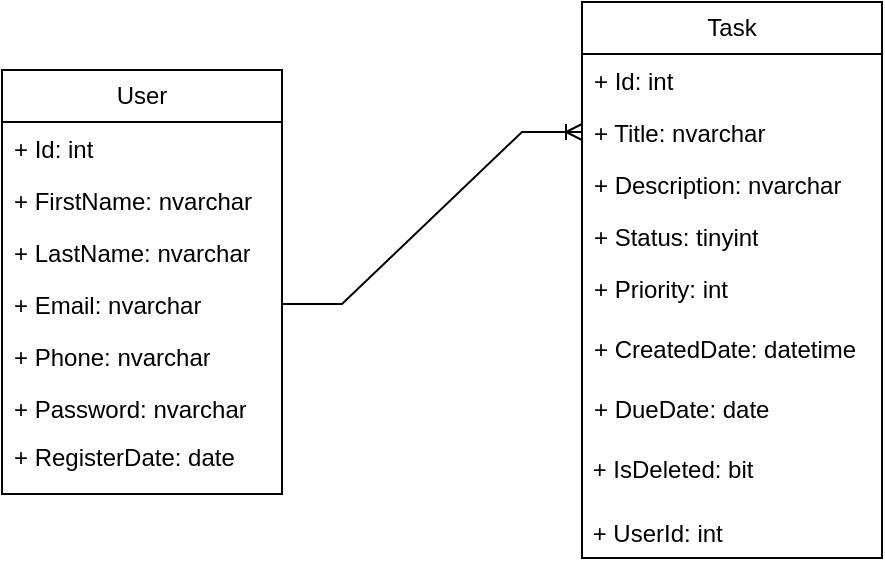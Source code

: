 <mxfile version="24.7.17">
  <diagram name="Page-1" id="G1RfV62ZLYsQI6UCHFzd">
    <mxGraphModel dx="1050" dy="565" grid="1" gridSize="10" guides="1" tooltips="1" connect="1" arrows="1" fold="1" page="1" pageScale="1" pageWidth="850" pageHeight="1100" math="0" shadow="0">
      <root>
        <mxCell id="0" />
        <mxCell id="1" parent="0" />
        <mxCell id="wn96rGdzW4Xo7bCDhsFw-5" value="User" style="swimlane;fontStyle=0;childLayout=stackLayout;horizontal=1;startSize=26;fillColor=none;horizontalStack=0;resizeParent=1;resizeParentMax=0;resizeLast=0;collapsible=1;marginBottom=0;whiteSpace=wrap;html=1;" parent="1" vertex="1">
          <mxGeometry x="30" y="104" width="140" height="212" as="geometry" />
        </mxCell>
        <mxCell id="wn96rGdzW4Xo7bCDhsFw-135" value="+ Id: int" style="text;strokeColor=none;fillColor=none;align=left;verticalAlign=top;spacingLeft=4;spacingRight=4;overflow=hidden;rotatable=0;points=[[0,0.5],[1,0.5]];portConstraint=eastwest;whiteSpace=wrap;html=1;" parent="wn96rGdzW4Xo7bCDhsFw-5" vertex="1">
          <mxGeometry y="26" width="140" height="26" as="geometry" />
        </mxCell>
        <mxCell id="wn96rGdzW4Xo7bCDhsFw-6" value="+ FirstName: nvarchar" style="text;strokeColor=none;fillColor=none;align=left;verticalAlign=top;spacingLeft=4;spacingRight=4;overflow=hidden;rotatable=0;points=[[0,0.5],[1,0.5]];portConstraint=eastwest;whiteSpace=wrap;html=1;" parent="wn96rGdzW4Xo7bCDhsFw-5" vertex="1">
          <mxGeometry y="52" width="140" height="26" as="geometry" />
        </mxCell>
        <mxCell id="wn96rGdzW4Xo7bCDhsFw-7" value="+ LastName: nvarchar" style="text;strokeColor=none;fillColor=none;align=left;verticalAlign=top;spacingLeft=4;spacingRight=4;overflow=hidden;rotatable=0;points=[[0,0.5],[1,0.5]];portConstraint=eastwest;whiteSpace=wrap;html=1;" parent="wn96rGdzW4Xo7bCDhsFw-5" vertex="1">
          <mxGeometry y="78" width="140" height="26" as="geometry" />
        </mxCell>
        <mxCell id="wn96rGdzW4Xo7bCDhsFw-13" value="+ Email: nvarchar" style="text;strokeColor=none;fillColor=none;align=left;verticalAlign=top;spacingLeft=4;spacingRight=4;overflow=hidden;rotatable=0;points=[[0,0.5],[1,0.5]];portConstraint=eastwest;whiteSpace=wrap;html=1;" parent="wn96rGdzW4Xo7bCDhsFw-5" vertex="1">
          <mxGeometry y="104" width="140" height="26" as="geometry" />
        </mxCell>
        <mxCell id="wn96rGdzW4Xo7bCDhsFw-14" value="+ Phone: nvarchar" style="text;strokeColor=none;fillColor=none;align=left;verticalAlign=top;spacingLeft=4;spacingRight=4;overflow=hidden;rotatable=0;points=[[0,0.5],[1,0.5]];portConstraint=eastwest;whiteSpace=wrap;html=1;" parent="wn96rGdzW4Xo7bCDhsFw-5" vertex="1">
          <mxGeometry y="130" width="140" height="26" as="geometry" />
        </mxCell>
        <mxCell id="wn96rGdzW4Xo7bCDhsFw-125" value="+ Password: nvarchar" style="text;strokeColor=none;fillColor=none;align=left;verticalAlign=top;spacingLeft=4;spacingRight=4;overflow=hidden;rotatable=0;points=[[0,0.5],[1,0.5]];portConstraint=eastwest;whiteSpace=wrap;html=1;" parent="wn96rGdzW4Xo7bCDhsFw-5" vertex="1">
          <mxGeometry y="156" width="140" height="24" as="geometry" />
        </mxCell>
        <mxCell id="wn96rGdzW4Xo7bCDhsFw-124" value="+ RegisterDate: date&amp;nbsp;" style="text;strokeColor=none;fillColor=none;align=left;verticalAlign=top;spacingLeft=4;spacingRight=4;overflow=hidden;rotatable=0;points=[[0,0.5],[1,0.5]];portConstraint=eastwest;whiteSpace=wrap;html=1;" parent="wn96rGdzW4Xo7bCDhsFw-5" vertex="1">
          <mxGeometry y="180" width="140" height="32" as="geometry" />
        </mxCell>
        <mxCell id="wn96rGdzW4Xo7bCDhsFw-126" value="Task" style="swimlane;fontStyle=0;childLayout=stackLayout;horizontal=1;startSize=26;fillColor=none;horizontalStack=0;resizeParent=1;resizeParentMax=0;resizeLast=0;collapsible=1;marginBottom=0;whiteSpace=wrap;html=1;" parent="1" vertex="1">
          <mxGeometry x="320" y="70" width="150" height="278" as="geometry" />
        </mxCell>
        <mxCell id="wn96rGdzW4Xo7bCDhsFw-137" value="+ Id: int" style="text;strokeColor=none;fillColor=none;align=left;verticalAlign=top;spacingLeft=4;spacingRight=4;overflow=hidden;rotatable=0;points=[[0,0.5],[1,0.5]];portConstraint=eastwest;whiteSpace=wrap;html=1;" parent="wn96rGdzW4Xo7bCDhsFw-126" vertex="1">
          <mxGeometry y="26" width="150" height="26" as="geometry" />
        </mxCell>
        <mxCell id="wn96rGdzW4Xo7bCDhsFw-127" value="+ Title: nvarchar" style="text;strokeColor=none;fillColor=none;align=left;verticalAlign=top;spacingLeft=4;spacingRight=4;overflow=hidden;rotatable=0;points=[[0,0.5],[1,0.5]];portConstraint=eastwest;whiteSpace=wrap;html=1;" parent="wn96rGdzW4Xo7bCDhsFw-126" vertex="1">
          <mxGeometry y="52" width="150" height="26" as="geometry" />
        </mxCell>
        <mxCell id="wn96rGdzW4Xo7bCDhsFw-128" value="+ Description: nvarchar" style="text;strokeColor=none;fillColor=none;align=left;verticalAlign=top;spacingLeft=4;spacingRight=4;overflow=hidden;rotatable=0;points=[[0,0.5],[1,0.5]];portConstraint=eastwest;whiteSpace=wrap;html=1;" parent="wn96rGdzW4Xo7bCDhsFw-126" vertex="1">
          <mxGeometry y="78" width="150" height="26" as="geometry" />
        </mxCell>
        <mxCell id="wn96rGdzW4Xo7bCDhsFw-130" value="+ Status: tinyint" style="text;strokeColor=none;fillColor=none;align=left;verticalAlign=top;spacingLeft=4;spacingRight=4;overflow=hidden;rotatable=0;points=[[0,0.5],[1,0.5]];portConstraint=eastwest;whiteSpace=wrap;html=1;" parent="wn96rGdzW4Xo7bCDhsFw-126" vertex="1">
          <mxGeometry y="104" width="150" height="26" as="geometry" />
        </mxCell>
        <mxCell id="wn96rGdzW4Xo7bCDhsFw-133" value="+ Priority: int" style="text;strokeColor=none;fillColor=none;align=left;verticalAlign=top;spacingLeft=4;spacingRight=4;overflow=hidden;rotatable=0;points=[[0,0.5],[1,0.5]];portConstraint=eastwest;whiteSpace=wrap;html=1;" parent="wn96rGdzW4Xo7bCDhsFw-126" vertex="1">
          <mxGeometry y="130" width="150" height="30" as="geometry" />
        </mxCell>
        <mxCell id="wn96rGdzW4Xo7bCDhsFw-129" value="+ CreatedDate: datetime" style="text;strokeColor=none;fillColor=none;align=left;verticalAlign=top;spacingLeft=4;spacingRight=4;overflow=hidden;rotatable=0;points=[[0,0.5],[1,0.5]];portConstraint=eastwest;whiteSpace=wrap;html=1;" parent="wn96rGdzW4Xo7bCDhsFw-126" vertex="1">
          <mxGeometry y="160" width="150" height="30" as="geometry" />
        </mxCell>
        <mxCell id="wn96rGdzW4Xo7bCDhsFw-132" value="+ DueDate: date" style="text;strokeColor=none;fillColor=none;align=left;verticalAlign=top;spacingLeft=4;spacingRight=4;overflow=hidden;rotatable=0;points=[[0,0.5],[1,0.5]];portConstraint=eastwest;whiteSpace=wrap;html=1;" parent="wn96rGdzW4Xo7bCDhsFw-126" vertex="1">
          <mxGeometry y="190" width="150" height="30" as="geometry" />
        </mxCell>
        <mxCell id="wn96rGdzW4Xo7bCDhsFw-141" value="&amp;nbsp;+ IsDeleted: bit" style="text;whiteSpace=wrap;html=1;" parent="wn96rGdzW4Xo7bCDhsFw-126" vertex="1">
          <mxGeometry y="220" width="150" height="32" as="geometry" />
        </mxCell>
        <mxCell id="ppFvwXmLkvAH8MtfwHdt-1" value="&amp;nbsp;+ UserId: int" style="text;whiteSpace=wrap;html=1;" vertex="1" parent="wn96rGdzW4Xo7bCDhsFw-126">
          <mxGeometry y="252" width="150" height="26" as="geometry" />
        </mxCell>
        <mxCell id="wn96rGdzW4Xo7bCDhsFw-140" value="" style="edgeStyle=entityRelationEdgeStyle;fontSize=12;html=1;endArrow=ERoneToMany;rounded=0;entryX=0;entryY=0.5;entryDx=0;entryDy=0;exitX=1;exitY=0.5;exitDx=0;exitDy=0;" parent="1" source="wn96rGdzW4Xo7bCDhsFw-13" target="wn96rGdzW4Xo7bCDhsFw-127" edge="1">
          <mxGeometry width="100" height="100" relative="1" as="geometry">
            <mxPoint x="180" y="230" as="sourcePoint" />
            <mxPoint x="370" y="140" as="targetPoint" />
          </mxGeometry>
        </mxCell>
      </root>
    </mxGraphModel>
  </diagram>
</mxfile>
